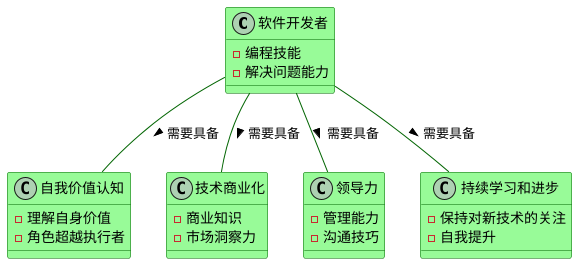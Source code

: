 @startuml
skinparam classBackgroundColor PaleGreen
skinparam classBorderColor DarkGreen
skinparam classFontColor Black
skinparam classArrowColor DarkGreen

class "软件开发者" as SD {
  - 编程技能
  - 解决问题能力
}

class "自我价值认知" as SR {
  - 理解自身价值
  - 角色超越执行者
}

class "技术商业化" as TC {
  - 商业知识
  - 市场洞察力
}

class "领导力" as L {
  - 管理能力
  - 沟通技巧
}

class "持续学习和进步" as CL {
  - 保持对新技术的关注
  - 自我提升
}

SD -- SR : 需要具备 >
SD -- TC : 需要具备 >
SD -- L : 需要具备 >
SD -- CL : 需要具备 >
@enduml
